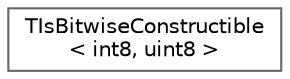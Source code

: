 digraph "Graphical Class Hierarchy"
{
 // INTERACTIVE_SVG=YES
 // LATEX_PDF_SIZE
  bgcolor="transparent";
  edge [fontname=Helvetica,fontsize=10,labelfontname=Helvetica,labelfontsize=10];
  node [fontname=Helvetica,fontsize=10,shape=box,height=0.2,width=0.4];
  rankdir="LR";
  Node0 [id="Node000000",label="TIsBitwiseConstructible\l\< int8, uint8 \>",height=0.2,width=0.4,color="grey40", fillcolor="white", style="filled",URL="$de/d1d/structTIsBitwiseConstructible_3_01int8_00_01uint8_01_4.html",tooltip=" "];
}
